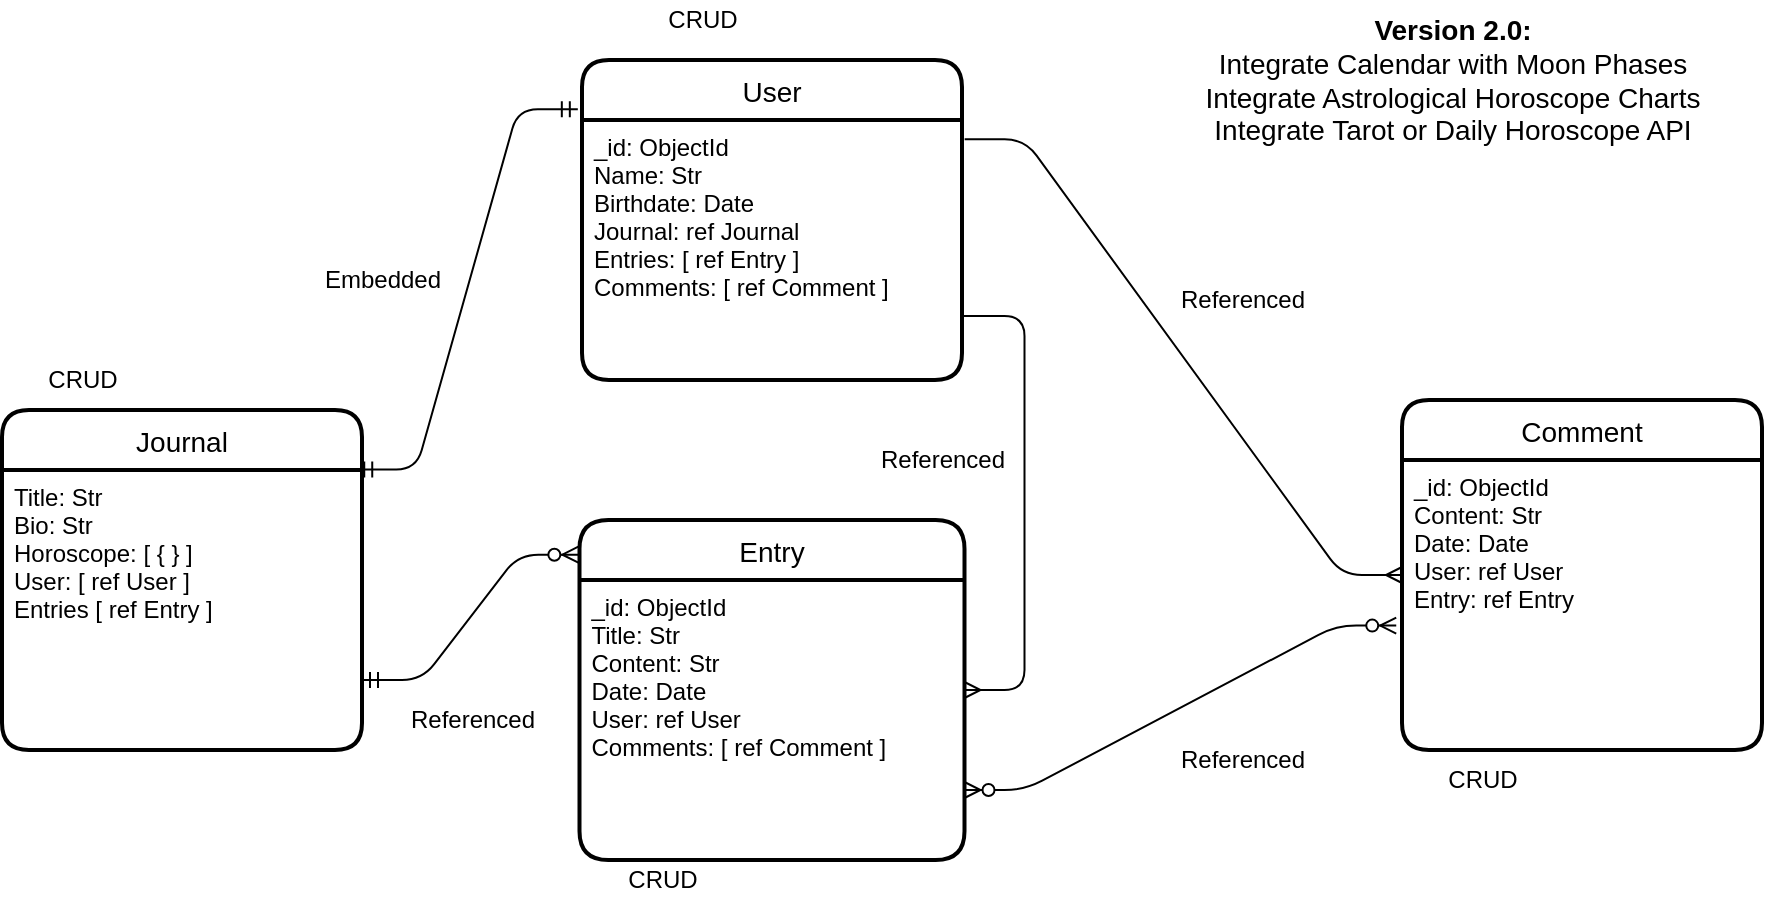<mxfile>
    <diagram id="hK5erOVCf_QydWKk-YI4" name="Page-1">
        <mxGraphModel dx="791" dy="369" grid="1" gridSize="10" guides="1" tooltips="1" connect="1" arrows="1" fold="1" page="1" pageScale="1" pageWidth="850" pageHeight="1100" math="0" shadow="0">
            <root>
                <mxCell id="0"/>
                <mxCell id="1" parent="0"/>
                <mxCell id="2" value="User" style="swimlane;childLayout=stackLayout;horizontal=1;startSize=30;horizontalStack=0;rounded=1;fontSize=14;fontStyle=0;strokeWidth=2;resizeParent=0;resizeLast=1;shadow=0;dashed=0;align=center;" vertex="1" parent="1">
                    <mxGeometry x="440" y="190" width="190" height="160" as="geometry"/>
                </mxCell>
                <mxCell id="3" value="_id: ObjectId&#10;Name: Str&#10;Birthdate: Date&#10;Journal: ref Journal&#10;Entries: [ ref Entry ]&#10;Comments: [ ref Comment ]&#10;&#10;&#10;&#10;" style="align=left;strokeColor=none;fillColor=none;spacingLeft=4;fontSize=12;verticalAlign=top;resizable=0;rotatable=0;part=1;" vertex="1" parent="2">
                    <mxGeometry y="30" width="190" height="130" as="geometry"/>
                </mxCell>
                <mxCell id="4" value="Comment" style="swimlane;childLayout=stackLayout;horizontal=1;startSize=30;horizontalStack=0;rounded=1;fontSize=14;fontStyle=0;strokeWidth=2;resizeParent=0;resizeLast=1;shadow=0;dashed=0;align=center;" vertex="1" parent="1">
                    <mxGeometry x="850" y="360" width="180" height="175" as="geometry"/>
                </mxCell>
                <mxCell id="5" value="_id: ObjectId&#10;Content: Str&#10;Date: Date&#10;User: ref User&#10;Entry: ref Entry" style="align=left;strokeColor=none;fillColor=none;spacingLeft=4;fontSize=12;verticalAlign=top;resizable=0;rotatable=0;part=1;" vertex="1" parent="4">
                    <mxGeometry y="30" width="180" height="145" as="geometry"/>
                </mxCell>
                <mxCell id="6" value="Journal" style="swimlane;childLayout=stackLayout;horizontal=1;startSize=30;horizontalStack=0;rounded=1;fontSize=14;fontStyle=0;strokeWidth=2;resizeParent=0;resizeLast=1;shadow=0;dashed=0;align=center;" vertex="1" parent="1">
                    <mxGeometry x="150" y="365" width="180" height="170" as="geometry"/>
                </mxCell>
                <mxCell id="7" value="Title: Str&#10;Bio: Str&#10;Horoscope: [ { } ]&#10;User: [ ref User ]&#10;Entries [ ref Entry ]&#10;" style="align=left;strokeColor=none;fillColor=none;spacingLeft=4;fontSize=12;verticalAlign=top;resizable=0;rotatable=0;part=1;" vertex="1" parent="6">
                    <mxGeometry y="30" width="180" height="140" as="geometry"/>
                </mxCell>
                <mxCell id="8" value="Entry" style="swimlane;childLayout=stackLayout;horizontal=1;startSize=30;horizontalStack=0;rounded=1;fontSize=14;fontStyle=0;strokeWidth=2;resizeParent=0;resizeLast=1;shadow=0;dashed=0;align=center;arcSize=16;" vertex="1" parent="1">
                    <mxGeometry x="438.75" y="420" width="192.5" height="170" as="geometry"/>
                </mxCell>
                <mxCell id="9" value="_id: ObjectId&#10;Title: Str&#10;Content: Str&#10;Date: Date&#10;User: ref User&#10;Comments: [ ref Comment ]" style="align=left;strokeColor=none;fillColor=none;spacingLeft=4;fontSize=12;verticalAlign=top;resizable=0;rotatable=0;part=1;" vertex="1" parent="8">
                    <mxGeometry y="30" width="192.5" height="140" as="geometry"/>
                </mxCell>
                <mxCell id="10" value="" style="edgeStyle=entityRelationEdgeStyle;fontSize=12;html=1;endArrow=ERzeroToMany;endFill=1;startArrow=ERzeroToMany;exitX=1;exitY=0.75;exitDx=0;exitDy=0;entryX=-0.016;entryY=0.571;entryDx=0;entryDy=0;entryPerimeter=0;" edge="1" parent="1" source="9" target="5">
                    <mxGeometry width="100" height="100" relative="1" as="geometry">
                        <mxPoint x="670" y="500" as="sourcePoint"/>
                        <mxPoint x="780" y="570" as="targetPoint"/>
                    </mxGeometry>
                </mxCell>
                <mxCell id="11" value="" style="edgeStyle=entityRelationEdgeStyle;fontSize=12;html=1;endArrow=ERzeroToMany;startArrow=ERmandOne;exitX=1;exitY=0.75;exitDx=0;exitDy=0;entryX=-0.003;entryY=0.102;entryDx=0;entryDy=0;entryPerimeter=0;" edge="1" parent="1" source="7" target="8">
                    <mxGeometry width="100" height="100" relative="1" as="geometry">
                        <mxPoint x="360" y="580" as="sourcePoint"/>
                        <mxPoint x="460" y="480" as="targetPoint"/>
                    </mxGeometry>
                </mxCell>
                <mxCell id="12" value="" style="edgeStyle=entityRelationEdgeStyle;fontSize=12;html=1;endArrow=ERmany;" edge="1" parent="1" target="8">
                    <mxGeometry width="100" height="100" relative="1" as="geometry">
                        <mxPoint x="630" y="318" as="sourcePoint"/>
                        <mxPoint x="710" y="420" as="targetPoint"/>
                    </mxGeometry>
                </mxCell>
                <mxCell id="13" value="" style="edgeStyle=entityRelationEdgeStyle;fontSize=12;html=1;endArrow=ERmany;exitX=1.007;exitY=0.074;exitDx=0;exitDy=0;exitPerimeter=0;" edge="1" parent="1" source="3" target="4">
                    <mxGeometry width="100" height="100" relative="1" as="geometry">
                        <mxPoint x="620" y="230" as="sourcePoint"/>
                        <mxPoint x="820" y="410" as="targetPoint"/>
                    </mxGeometry>
                </mxCell>
                <mxCell id="14" value="" style="edgeStyle=entityRelationEdgeStyle;fontSize=12;html=1;endArrow=ERmandOne;startArrow=ERmandOne;exitX=0.984;exitY=0.175;exitDx=0;exitDy=0;exitPerimeter=0;entryX=-0.011;entryY=0.154;entryDx=0;entryDy=0;entryPerimeter=0;" edge="1" parent="1" source="6" target="2">
                    <mxGeometry width="100" height="100" relative="1" as="geometry">
                        <mxPoint x="340" y="330" as="sourcePoint"/>
                        <mxPoint x="440" y="230" as="targetPoint"/>
                    </mxGeometry>
                </mxCell>
                <mxCell id="15" value="CRUD" style="text;html=1;align=center;verticalAlign=middle;resizable=0;points=[];autosize=1;strokeColor=none;" vertex="1" parent="1">
                    <mxGeometry x="475" y="160" width="50" height="20" as="geometry"/>
                </mxCell>
                <mxCell id="16" value="CRUD" style="text;html=1;align=center;verticalAlign=middle;resizable=0;points=[];autosize=1;strokeColor=none;" vertex="1" parent="1">
                    <mxGeometry x="165" y="340" width="50" height="20" as="geometry"/>
                </mxCell>
                <mxCell id="17" value="CRUD" style="text;html=1;align=center;verticalAlign=middle;resizable=0;points=[];autosize=1;strokeColor=none;" vertex="1" parent="1">
                    <mxGeometry x="455" y="590" width="50" height="20" as="geometry"/>
                </mxCell>
                <mxCell id="18" value="CRUD" style="text;html=1;align=center;verticalAlign=middle;resizable=0;points=[];autosize=1;strokeColor=none;" vertex="1" parent="1">
                    <mxGeometry x="865" y="540" width="50" height="20" as="geometry"/>
                </mxCell>
                <mxCell id="19" value="Embedded" style="text;html=1;align=center;verticalAlign=middle;resizable=0;points=[];autosize=1;strokeColor=none;" vertex="1" parent="1">
                    <mxGeometry x="305" y="290" width="70" height="20" as="geometry"/>
                </mxCell>
                <mxCell id="20" value="Referenced" style="text;html=1;align=center;verticalAlign=middle;resizable=0;points=[];autosize=1;strokeColor=none;" vertex="1" parent="1">
                    <mxGeometry x="730" y="300" width="80" height="20" as="geometry"/>
                </mxCell>
                <mxCell id="21" value="Referenced" style="text;html=1;align=center;verticalAlign=middle;resizable=0;points=[];autosize=1;strokeColor=none;" vertex="1" parent="1">
                    <mxGeometry x="730" y="530" width="80" height="20" as="geometry"/>
                </mxCell>
                <mxCell id="22" value="Referenced" style="text;html=1;align=center;verticalAlign=middle;resizable=0;points=[];autosize=1;strokeColor=none;" vertex="1" parent="1">
                    <mxGeometry x="345" y="510" width="80" height="20" as="geometry"/>
                </mxCell>
                <mxCell id="23" value="Referenced" style="text;html=1;align=center;verticalAlign=middle;resizable=0;points=[];autosize=1;strokeColor=none;" vertex="1" parent="1">
                    <mxGeometry x="580" y="380" width="80" height="20" as="geometry"/>
                </mxCell>
                <mxCell id="24" value="&lt;font style=&quot;font-size: 14px&quot;&gt;&lt;b&gt;Version 2.0:&lt;/b&gt;&lt;br&gt;Integrate Calendar with Moon Phases&lt;br&gt;Integrate Astrological Horoscope Charts&lt;br&gt;Integrate Tarot or Daily Horoscope API&lt;/font&gt;" style="text;html=1;align=center;verticalAlign=middle;resizable=0;points=[];autosize=1;strokeColor=none;" vertex="1" parent="1">
                    <mxGeometry x="745" y="165" width="260" height="70" as="geometry"/>
                </mxCell>
            </root>
        </mxGraphModel>
    </diagram>
</mxfile>